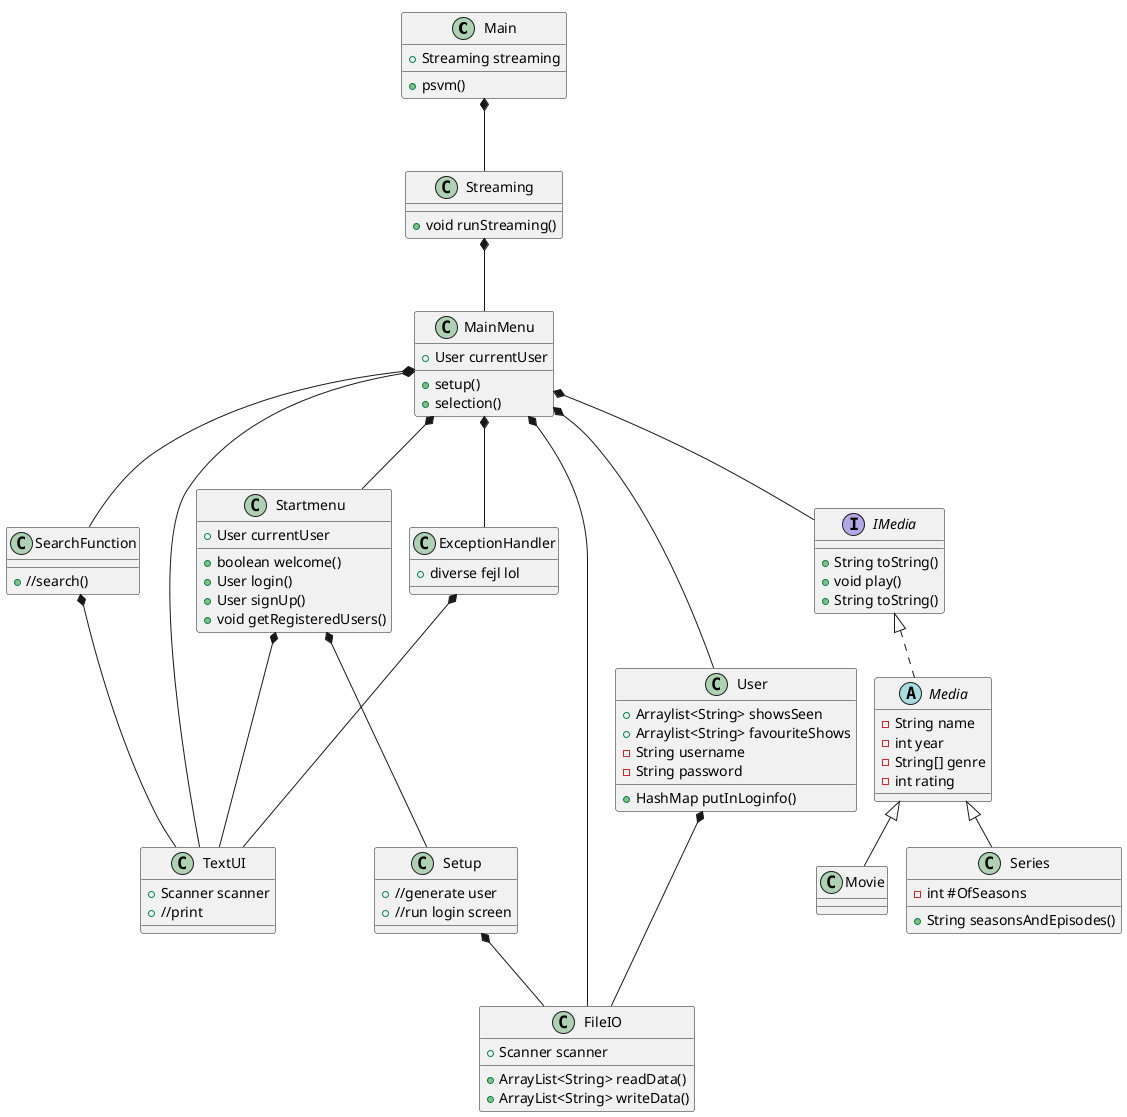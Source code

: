 @startuml
'https://plantuml.com/class-diagram
!pragma layout smetana

class Main
class MainMenu
class Startmenu
class TextUI
class User
class FileIO
class ExceptionHandler
abstract class Media implements IMedia
class Movie extends Media
class Series extends Media
class SearchFunction
class MainMenu
class Streaming
class Setup

Main *--- Streaming
Startmenu *--- Setup
Streaming *--- MainMenu
MainMenu *--- Startmenu
MainMenu *---TextUI
MainMenu *--- ExceptionHandler
MainMenu *--- FileIO
MainMenu *--- User
MainMenu *--- IMedia
MainMenu *--- SearchFunction
User *--- FileIO
SearchFunction *--- TextUI
Startmenu *--- TextUI
ExceptionHandler *--- TextUI
Setup *--- FileIO

Main : +psvm()
Main : +Streaming streaming

MainMenu : + User currentUser
MainMenu : + setup()
MainMenu : + selection()
Streaming : + void runStreaming()

Setup : + //generate user
Setup : + //run login screen

SearchFunction : +//search()

Startmenu : + User currentUser
Startmenu : + boolean welcome()
Startmenu : + User login()
Startmenu : + User signUp()
Startmenu : + void getRegisteredUsers()

FileIO : + Scanner scanner
FileIO : + ArrayList<String> readData()
FileIO : + ArrayList<String> writeData()


User : + Arraylist<String> showsSeen
User : + Arraylist<String> favouriteShows
User : - String username
User : - String password
User : + HashMap putInLoginfo()


IMedia : + String toString()
IMedia : + void play()
IMedia : + String toString()

TextUI : + Scanner scanner
TextUI : + //print

ExceptionHandler : + diverse fejl lol

Media : -String name
Media : -int year
Media : -String[] genre
Media : -int rating

Series : - int #OfSeasons
Series : + String seasonsAndEpisodes()




@enduml
